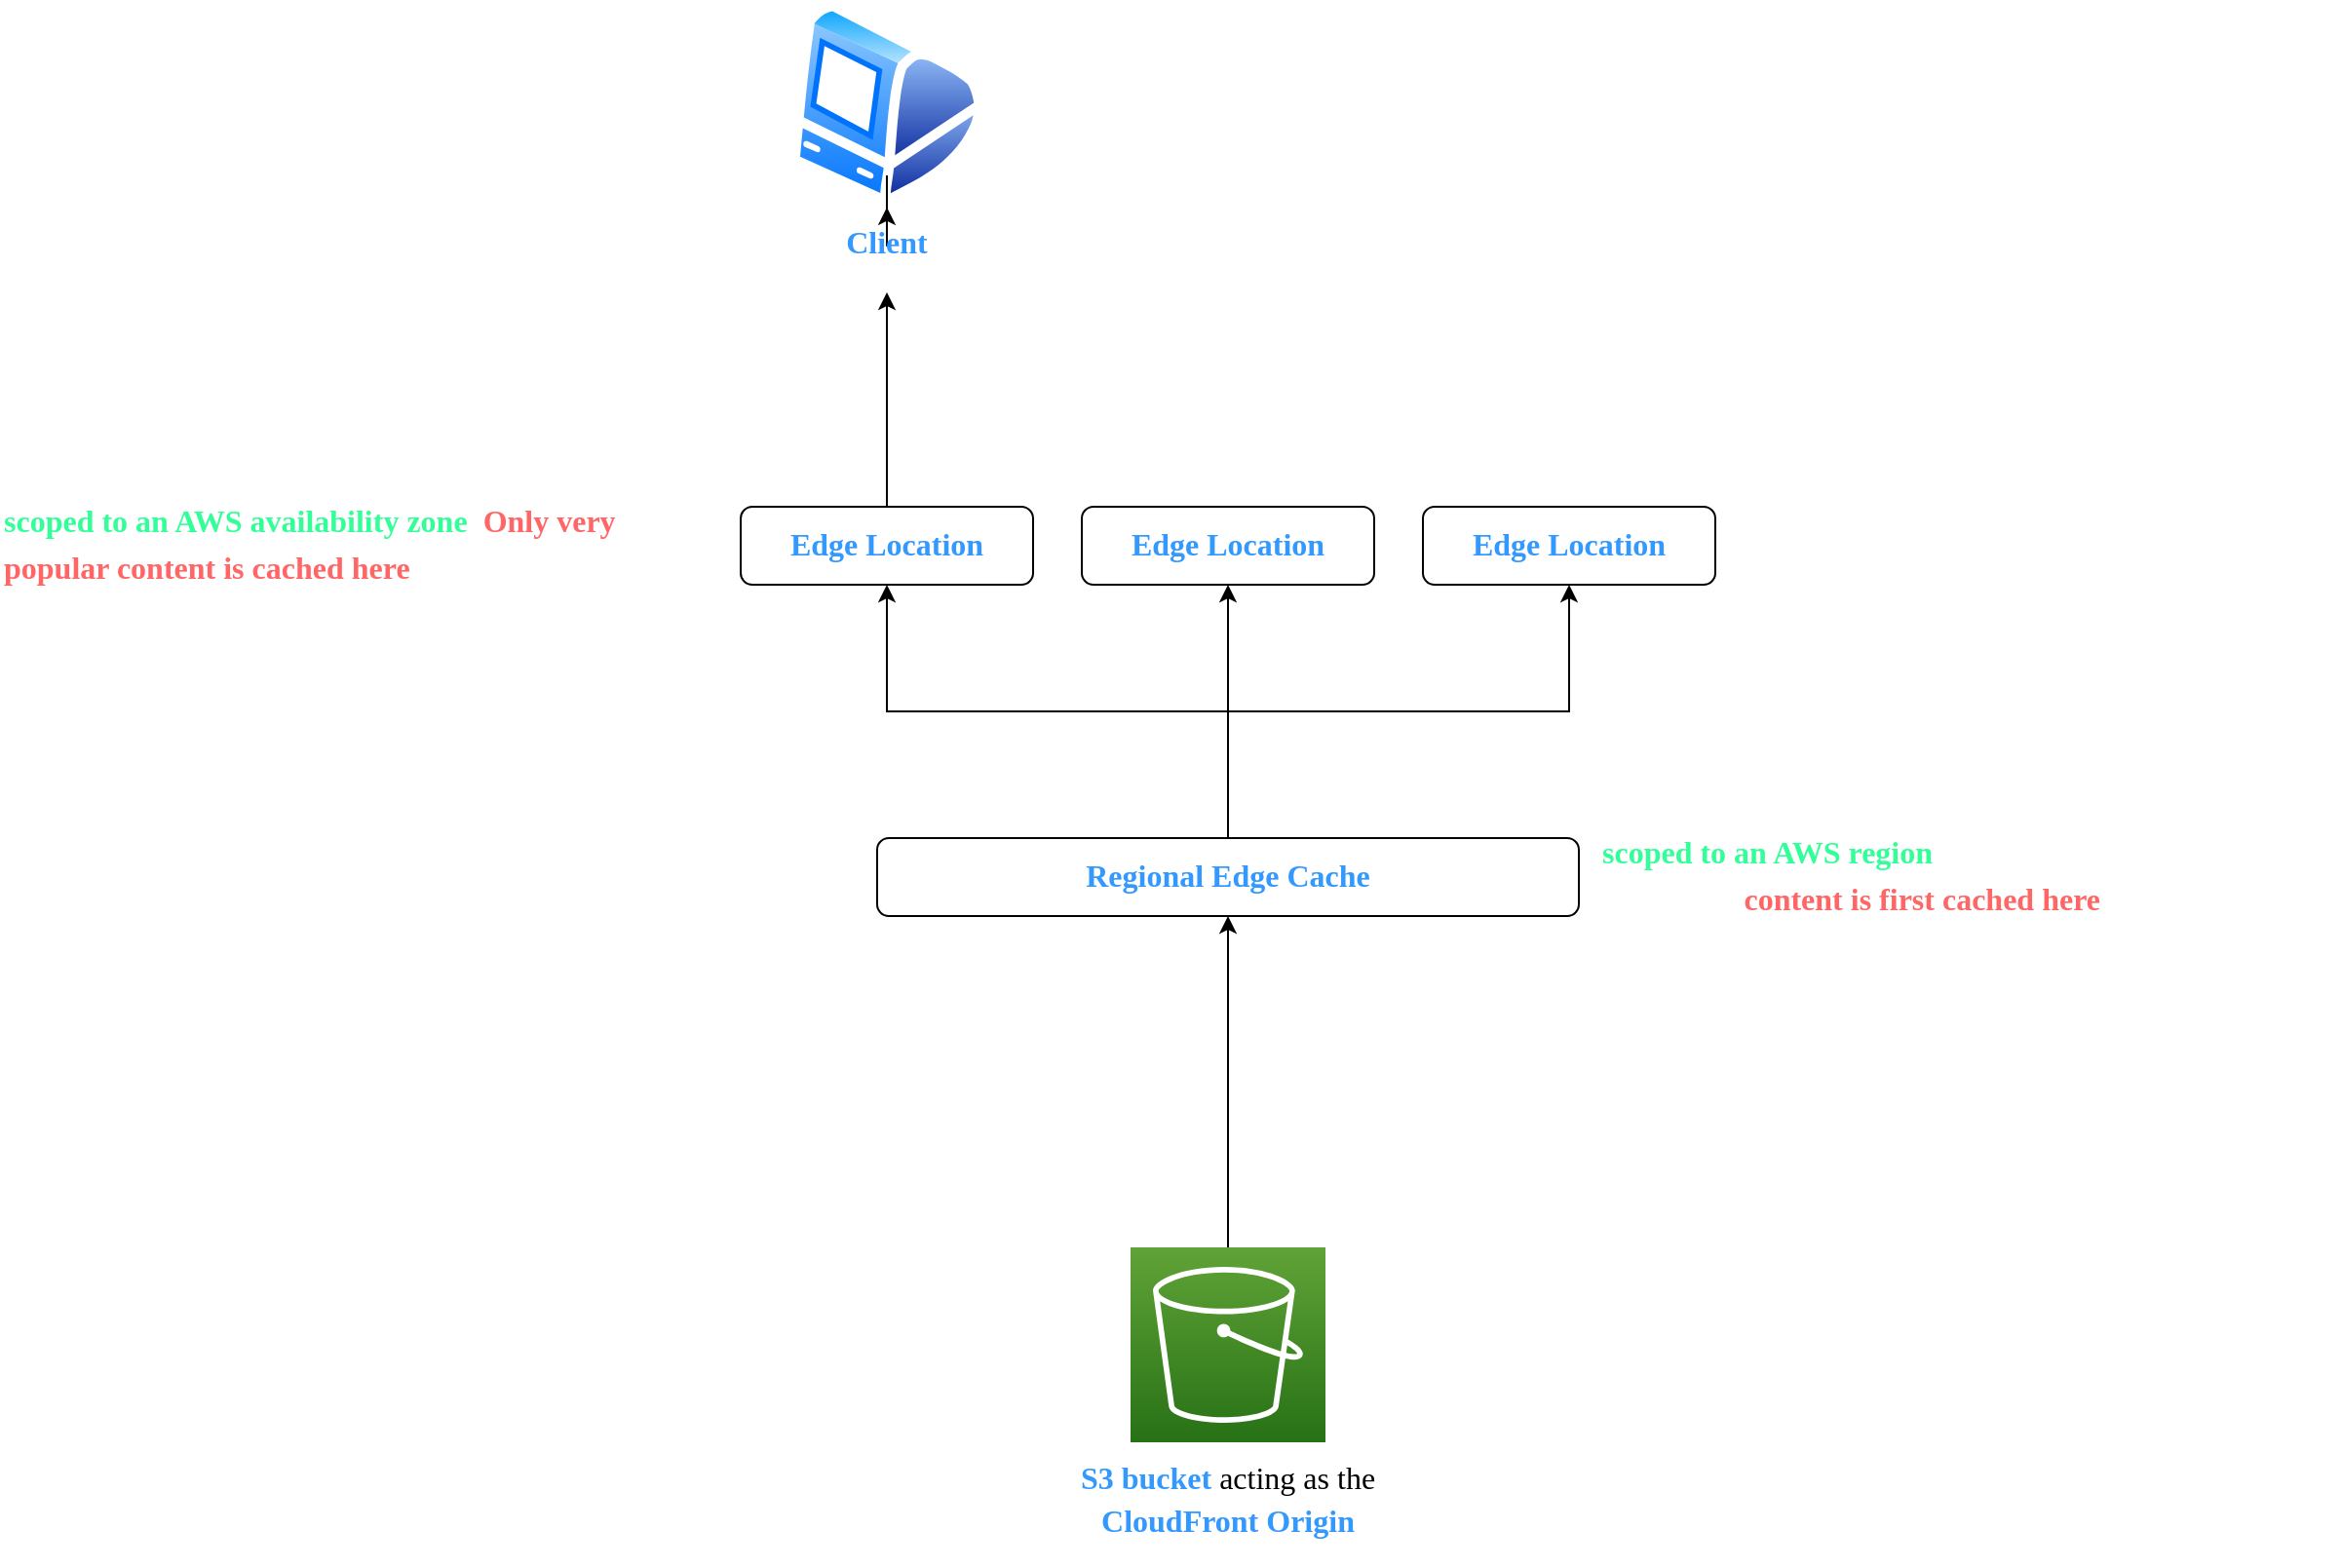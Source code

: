 <mxfile version="21.1.8" type="github" pages="3">
  <diagram name="CloudFront internal working" id="V3r-wftrt_TkLbyYv9ro">
    <mxGraphModel dx="2302" dy="1114" grid="1" gridSize="10" guides="1" tooltips="1" connect="1" arrows="1" fold="1" page="0" pageScale="1" pageWidth="850" pageHeight="1100" math="0" shadow="0">
      <root>
        <mxCell id="0" />
        <mxCell id="1" parent="0" />
        <mxCell id="EF10ieTRmU6v6lISkYv6-4" style="edgeStyle=orthogonalEdgeStyle;rounded=0;orthogonalLoop=1;jettySize=auto;html=1;entryX=0.5;entryY=1;entryDx=0;entryDy=0;" parent="1" source="EF10ieTRmU6v6lISkYv6-1" target="EF10ieTRmU6v6lISkYv6-3" edge="1">
          <mxGeometry relative="1" as="geometry" />
        </mxCell>
        <mxCell id="EF10ieTRmU6v6lISkYv6-1" value="" style="sketch=0;points=[[0,0,0],[0.25,0,0],[0.5,0,0],[0.75,0,0],[1,0,0],[0,1,0],[0.25,1,0],[0.5,1,0],[0.75,1,0],[1,1,0],[0,0.25,0],[0,0.5,0],[0,0.75,0],[1,0.25,0],[1,0.5,0],[1,0.75,0]];outlineConnect=0;fontColor=#232F3E;gradientColor=#60A337;gradientDirection=north;fillColor=#277116;strokeColor=#ffffff;dashed=0;verticalLabelPosition=bottom;verticalAlign=top;align=center;html=1;fontSize=12;fontStyle=0;aspect=fixed;shape=mxgraph.aws4.resourceIcon;resIcon=mxgraph.aws4.s3;" parent="1" vertex="1">
          <mxGeometry x="90" y="410" width="100" height="100" as="geometry" />
        </mxCell>
        <mxCell id="EF10ieTRmU6v6lISkYv6-2" value="&lt;p style=&quot;line-height: 170%;&quot;&gt;&lt;font style=&quot;font-size: 16px;&quot;&gt;&lt;b&gt;&lt;font color=&quot;#3399ff&quot;&gt;S3 bucket&lt;/font&gt;&lt;/b&gt; acting as the &lt;b&gt;&lt;font color=&quot;#3399ff&quot;&gt;CloudFront Origin&lt;/font&gt;&lt;/b&gt;&lt;/font&gt;&lt;/p&gt;" style="text;strokeColor=none;align=center;fillColor=none;html=1;verticalAlign=middle;whiteSpace=wrap;rounded=0;fontFamily=Poppins;fontSource=https%3A%2F%2Ffonts.googleapis.com%2Fcss%3Ffamily%3DPoppins;" parent="1" vertex="1">
          <mxGeometry x="50" y="520" width="180" height="40" as="geometry" />
        </mxCell>
        <mxCell id="EF10ieTRmU6v6lISkYv6-13" style="edgeStyle=orthogonalEdgeStyle;rounded=0;orthogonalLoop=1;jettySize=auto;html=1;entryX=0.5;entryY=1;entryDx=0;entryDy=0;" parent="1" source="EF10ieTRmU6v6lISkYv6-3" target="EF10ieTRmU6v6lISkYv6-7" edge="1">
          <mxGeometry relative="1" as="geometry" />
        </mxCell>
        <mxCell id="EF10ieTRmU6v6lISkYv6-16" style="edgeStyle=orthogonalEdgeStyle;rounded=0;orthogonalLoop=1;jettySize=auto;html=1;entryX=0.5;entryY=1;entryDx=0;entryDy=0;" parent="1" source="EF10ieTRmU6v6lISkYv6-3" target="EF10ieTRmU6v6lISkYv6-11" edge="1">
          <mxGeometry relative="1" as="geometry" />
        </mxCell>
        <mxCell id="EF10ieTRmU6v6lISkYv6-3" value="" style="rounded=1;whiteSpace=wrap;html=1;" parent="1" vertex="1">
          <mxGeometry x="-40" y="200" width="360" height="40" as="geometry" />
        </mxCell>
        <mxCell id="EF10ieTRmU6v6lISkYv6-14" style="edgeStyle=orthogonalEdgeStyle;rounded=0;orthogonalLoop=1;jettySize=auto;html=1;entryX=0.5;entryY=1;entryDx=0;entryDy=0;" parent="1" source="EF10ieTRmU6v6lISkYv6-6" target="EF10ieTRmU6v6lISkYv6-9" edge="1">
          <mxGeometry relative="1" as="geometry" />
        </mxCell>
        <mxCell id="EF10ieTRmU6v6lISkYv6-6" value="&lt;p style=&quot;line-height: 170%;&quot;&gt;&lt;font color=&quot;#3399ff&quot;&gt;&lt;span style=&quot;font-size: 16px;&quot;&gt;&lt;b&gt;Regional Edge Cache&lt;/b&gt;&lt;/span&gt;&lt;/font&gt;&lt;/p&gt;" style="text;strokeColor=none;align=center;fillColor=none;html=1;verticalAlign=middle;whiteSpace=wrap;rounded=0;fontFamily=Poppins;fontSource=https%3A%2F%2Ffonts.googleapis.com%2Fcss%3Ffamily%3DPoppins;" parent="1" vertex="1">
          <mxGeometry x="50" y="200" width="180" height="40" as="geometry" />
        </mxCell>
        <mxCell id="EF10ieTRmU6v6lISkYv6-17" style="edgeStyle=orthogonalEdgeStyle;rounded=0;orthogonalLoop=1;jettySize=auto;html=1;" parent="1" source="EF10ieTRmU6v6lISkYv6-7" edge="1">
          <mxGeometry relative="1" as="geometry">
            <mxPoint x="-35" y="-80" as="targetPoint" />
          </mxGeometry>
        </mxCell>
        <mxCell id="EF10ieTRmU6v6lISkYv6-7" value="" style="rounded=1;whiteSpace=wrap;html=1;" parent="1" vertex="1">
          <mxGeometry x="-110" y="30" width="150" height="40" as="geometry" />
        </mxCell>
        <mxCell id="EF10ieTRmU6v6lISkYv6-8" value="&lt;p style=&quot;line-height: 170%;&quot;&gt;&lt;font color=&quot;#3399ff&quot;&gt;&lt;span style=&quot;font-size: 16px;&quot;&gt;&lt;b&gt;Edge Location&lt;/b&gt;&lt;/span&gt;&lt;/font&gt;&lt;/p&gt;" style="text;strokeColor=none;align=center;fillColor=none;html=1;verticalAlign=middle;whiteSpace=wrap;rounded=0;fontFamily=Poppins;fontSource=https%3A%2F%2Ffonts.googleapis.com%2Fcss%3Ffamily%3DPoppins;" parent="1" vertex="1">
          <mxGeometry x="-100" y="35" width="130" height="30" as="geometry" />
        </mxCell>
        <mxCell id="EF10ieTRmU6v6lISkYv6-9" value="" style="rounded=1;whiteSpace=wrap;html=1;" parent="1" vertex="1">
          <mxGeometry x="65" y="30" width="150" height="40" as="geometry" />
        </mxCell>
        <mxCell id="EF10ieTRmU6v6lISkYv6-10" value="&lt;p style=&quot;line-height: 170%;&quot;&gt;&lt;font color=&quot;#3399ff&quot;&gt;&lt;span style=&quot;font-size: 16px;&quot;&gt;&lt;b&gt;Edge Location&lt;/b&gt;&lt;/span&gt;&lt;/font&gt;&lt;/p&gt;" style="text;strokeColor=none;align=center;fillColor=none;html=1;verticalAlign=middle;whiteSpace=wrap;rounded=0;fontFamily=Poppins;fontSource=https%3A%2F%2Ffonts.googleapis.com%2Fcss%3Ffamily%3DPoppins;" parent="1" vertex="1">
          <mxGeometry x="75" y="35" width="130" height="30" as="geometry" />
        </mxCell>
        <mxCell id="EF10ieTRmU6v6lISkYv6-11" value="" style="rounded=1;whiteSpace=wrap;html=1;" parent="1" vertex="1">
          <mxGeometry x="240" y="30" width="150" height="40" as="geometry" />
        </mxCell>
        <mxCell id="EF10ieTRmU6v6lISkYv6-12" value="&lt;p style=&quot;line-height: 170%;&quot;&gt;&lt;font color=&quot;#3399ff&quot;&gt;&lt;span style=&quot;font-size: 16px;&quot;&gt;&lt;b&gt;Edge Location&lt;/b&gt;&lt;/span&gt;&lt;/font&gt;&lt;/p&gt;" style="text;strokeColor=none;align=center;fillColor=none;html=1;verticalAlign=middle;whiteSpace=wrap;rounded=0;fontFamily=Poppins;fontSource=https%3A%2F%2Ffonts.googleapis.com%2Fcss%3Ffamily%3DPoppins;" parent="1" vertex="1">
          <mxGeometry x="250" y="35" width="130" height="30" as="geometry" />
        </mxCell>
        <mxCell id="EF10ieTRmU6v6lISkYv6-18" value="" style="image;aspect=fixed;perimeter=ellipsePerimeter;html=1;align=center;shadow=0;dashed=0;spacingTop=3;image=img/lib/active_directory/mac_client.svg;" parent="1" vertex="1">
          <mxGeometry x="-85" y="-230" width="100" height="106.38" as="geometry" />
        </mxCell>
        <mxCell id="jlqxwxX7biqDLsvadqYq-1" value="" style="edgeStyle=orthogonalEdgeStyle;rounded=0;orthogonalLoop=1;jettySize=auto;html=1;" edge="1" parent="1" source="EF10ieTRmU6v6lISkYv6-19" target="EF10ieTRmU6v6lISkYv6-18">
          <mxGeometry relative="1" as="geometry" />
        </mxCell>
        <mxCell id="EF10ieTRmU6v6lISkYv6-19" value="&lt;p style=&quot;line-height: 170%;&quot;&gt;&lt;font color=&quot;#3399ff&quot;&gt;&lt;span style=&quot;font-size: 16px;&quot;&gt;&lt;b&gt;Client&lt;/b&gt;&lt;/span&gt;&lt;/font&gt;&lt;/p&gt;" style="text;strokeColor=none;align=center;fillColor=none;html=1;verticalAlign=middle;whiteSpace=wrap;rounded=0;fontFamily=Poppins;fontSource=https%3A%2F%2Ffonts.googleapis.com%2Fcss%3Ffamily%3DPoppins;" parent="1" vertex="1">
          <mxGeometry x="-65" y="-120" width="60" height="30" as="geometry" />
        </mxCell>
        <mxCell id="EF10ieTRmU6v6lISkYv6-21" value="&lt;p style=&quot;line-height: 177%;&quot;&gt;&lt;span style=&quot;font-size: 16px;&quot;&gt;&lt;font color=&quot;#33ff99&quot;&gt;&lt;b&gt;scoped to an AWS region&lt;/b&gt;&lt;/font&gt;&lt;font color=&quot;#ffffff&quot;&gt;. Size of this cache is much larger. The &lt;/font&gt;&lt;b style=&quot;&quot;&gt;&lt;font color=&quot;#ff6666&quot;&gt;content is first cached here&lt;/font&gt;&lt;/b&gt;&lt;font color=&quot;#ffffff&quot;&gt;.&lt;/font&gt;&lt;/span&gt;&lt;/p&gt;" style="text;strokeColor=none;align=left;fillColor=none;html=1;verticalAlign=middle;whiteSpace=wrap;rounded=0;fontFamily=Poppins;fontSource=https%3A%2F%2Ffonts.googleapis.com%2Fcss%3Ffamily%3DPoppins;" parent="1" vertex="1">
          <mxGeometry x="330" y="182.5" width="380" height="75" as="geometry" />
        </mxCell>
        <mxCell id="EF10ieTRmU6v6lISkYv6-22" value="&lt;p style=&quot;line-height: 177%;&quot;&gt;&lt;span style=&quot;font-size: 16px;&quot;&gt;&lt;b style=&quot;&quot;&gt;&lt;font color=&quot;#33ff99&quot;&gt;scoped to an AWS availability zone&lt;/font&gt;&lt;/b&gt;&lt;font color=&quot;#ffffff&quot;&gt;. &lt;/font&gt;&lt;font color=&quot;#ff6666&quot;&gt;&lt;b&gt;Only very popular content is cached here&lt;/b&gt;&lt;/font&gt;&lt;font style=&quot;&quot; color=&quot;#ffffff&quot;&gt;.&lt;/font&gt;&lt;/span&gt;&lt;/p&gt;" style="text;strokeColor=none;align=left;fillColor=none;html=1;verticalAlign=middle;whiteSpace=wrap;rounded=0;fontFamily=Poppins;fontSource=https%3A%2F%2Ffonts.googleapis.com%2Fcss%3Ffamily%3DPoppins;" parent="1" vertex="1">
          <mxGeometry x="-490" y="22.5" width="370" height="55" as="geometry" />
        </mxCell>
      </root>
    </mxGraphModel>
  </diagram>
  <diagram id="hDz3sKM490FH-KXC5BU7" name="S3 Origin Group">
    <mxGraphModel dx="2702" dy="714" grid="1" gridSize="10" guides="1" tooltips="1" connect="1" arrows="1" fold="1" page="0" pageScale="1" pageWidth="850" pageHeight="1100" math="0" shadow="0">
      <root>
        <mxCell id="0" />
        <mxCell id="1" parent="0" />
        <mxCell id="sO7FDEx-i8yem20rKlk1-4" value="" style="rounded=1;whiteSpace=wrap;html=1;" parent="1" vertex="1">
          <mxGeometry x="-320" y="30" width="240" height="220" as="geometry" />
        </mxCell>
        <mxCell id="sO7FDEx-i8yem20rKlk1-2" value="" style="sketch=0;points=[[0,0,0],[0.25,0,0],[0.5,0,0],[0.75,0,0],[1,0,0],[0,1,0],[0.25,1,0],[0.5,1,0],[0.75,1,0],[1,1,0],[0,0.25,0],[0,0.5,0],[0,0.75,0],[1,0.25,0],[1,0.5,0],[1,0.75,0]];outlineConnect=0;fontColor=#232F3E;gradientColor=#60A337;gradientDirection=north;fillColor=#277116;strokeColor=#ffffff;dashed=0;verticalLabelPosition=bottom;verticalAlign=top;align=center;html=1;fontSize=12;fontStyle=0;aspect=fixed;shape=mxgraph.aws4.resourceIcon;resIcon=mxgraph.aws4.s3;" parent="1" vertex="1">
          <mxGeometry x="-250" y="90" width="100" height="100" as="geometry" />
        </mxCell>
        <mxCell id="sO7FDEx-i8yem20rKlk1-3" value="&lt;font color=&quot;#3399ff&quot; data-font-src=&quot;https://fonts.googleapis.com/css?family=Poppins&quot; face=&quot;Poppins&quot; style=&quot;font-size: 16px;&quot;&gt;&lt;b&gt;Primary Origin&lt;/b&gt;&lt;/font&gt;" style="text;strokeColor=none;align=center;fillColor=none;html=1;verticalAlign=middle;whiteSpace=wrap;rounded=0;" parent="1" vertex="1">
          <mxGeometry x="-260" y="190" width="120" height="30" as="geometry" />
        </mxCell>
        <mxCell id="sO7FDEx-i8yem20rKlk1-5" value="" style="rounded=1;whiteSpace=wrap;html=1;" parent="1" vertex="1">
          <mxGeometry x="-320" y="400" width="240" height="220" as="geometry" />
        </mxCell>
        <mxCell id="sO7FDEx-i8yem20rKlk1-6" value="" style="sketch=0;points=[[0,0,0],[0.25,0,0],[0.5,0,0],[0.75,0,0],[1,0,0],[0,1,0],[0.25,1,0],[0.5,1,0],[0.75,1,0],[1,1,0],[0,0.25,0],[0,0.5,0],[0,0.75,0],[1,0.25,0],[1,0.5,0],[1,0.75,0]];outlineConnect=0;fontColor=#232F3E;gradientColor=#60A337;gradientDirection=north;fillColor=#277116;strokeColor=#ffffff;dashed=0;verticalLabelPosition=bottom;verticalAlign=top;align=center;html=1;fontSize=12;fontStyle=0;aspect=fixed;shape=mxgraph.aws4.resourceIcon;resIcon=mxgraph.aws4.s3;" parent="1" vertex="1">
          <mxGeometry x="-250" y="460" width="100" height="100" as="geometry" />
        </mxCell>
        <mxCell id="sO7FDEx-i8yem20rKlk1-7" value="&lt;font color=&quot;#3399ff&quot; data-font-src=&quot;https://fonts.googleapis.com/css?family=Poppins&quot; face=&quot;Poppins&quot; style=&quot;font-size: 16px;&quot;&gt;&lt;b&gt;Secondary Origin&lt;/b&gt;&lt;/font&gt;" style="text;strokeColor=none;align=center;fillColor=none;html=1;verticalAlign=middle;whiteSpace=wrap;rounded=0;" parent="1" vertex="1">
          <mxGeometry x="-270" y="560" width="140" height="30" as="geometry" />
        </mxCell>
        <mxCell id="sO7FDEx-i8yem20rKlk1-9" style="edgeStyle=orthogonalEdgeStyle;rounded=0;orthogonalLoop=1;jettySize=auto;html=1;entryX=0.5;entryY=0;entryDx=0;entryDy=0;entryPerimeter=0;" parent="1" source="sO7FDEx-i8yem20rKlk1-3" target="sO7FDEx-i8yem20rKlk1-6" edge="1">
          <mxGeometry relative="1" as="geometry" />
        </mxCell>
        <mxCell id="sO7FDEx-i8yem20rKlk1-10" value="&lt;font color=&quot;#ffffff&quot; data-font-src=&quot;https://fonts.googleapis.com/css?family=Poppins&quot; face=&quot;Poppins&quot; style=&quot;font-size: 16px;&quot;&gt;Data Replication&lt;/font&gt;" style="text;strokeColor=none;align=center;fillColor=none;html=1;verticalAlign=middle;whiteSpace=wrap;rounded=0;" parent="1" vertex="1">
          <mxGeometry x="-190" y="320" width="140" height="30" as="geometry" />
        </mxCell>
        <mxCell id="sO7FDEx-i8yem20rKlk1-14" style="edgeStyle=orthogonalEdgeStyle;rounded=0;orthogonalLoop=1;jettySize=auto;html=1;entryX=0;entryY=0.5;entryDx=0;entryDy=0;" parent="1" source="sO7FDEx-i8yem20rKlk1-11" target="sO7FDEx-i8yem20rKlk1-5" edge="1">
          <mxGeometry relative="1" as="geometry" />
        </mxCell>
        <mxCell id="sO7FDEx-i8yem20rKlk1-15" style="edgeStyle=orthogonalEdgeStyle;rounded=0;orthogonalLoop=1;jettySize=auto;html=1;entryX=0;entryY=0.5;entryDx=0;entryDy=0;fontColor=#FFFFFF;strokeColor=#FF6666;" parent="1" source="sO7FDEx-i8yem20rKlk1-11" target="sO7FDEx-i8yem20rKlk1-4" edge="1">
          <mxGeometry relative="1" as="geometry" />
        </mxCell>
        <mxCell id="sO7FDEx-i8yem20rKlk1-11" value="" style="sketch=0;points=[[0,0,0],[0.25,0,0],[0.5,0,0],[0.75,0,0],[1,0,0],[0,1,0],[0.25,1,0],[0.5,1,0],[0.75,1,0],[1,1,0],[0,0.25,0],[0,0.5,0],[0,0.75,0],[1,0.25,0],[1,0.5,0],[1,0.75,0]];outlineConnect=0;fontColor=#232F3E;gradientColor=#945DF2;gradientDirection=north;fillColor=#5A30B5;strokeColor=#ffffff;dashed=0;verticalLabelPosition=bottom;verticalAlign=top;align=center;html=1;fontSize=12;fontStyle=0;aspect=fixed;shape=mxgraph.aws4.resourceIcon;resIcon=mxgraph.aws4.cloudfront;" parent="1" vertex="1">
          <mxGeometry x="-840" y="285" width="100" height="100" as="geometry" />
        </mxCell>
        <mxCell id="sO7FDEx-i8yem20rKlk1-16" value="&lt;font color=&quot;#ffffff&quot; data-font-src=&quot;https://fonts.googleapis.com/css?family=Poppins&quot; face=&quot;Poppins&quot; style=&quot;font-size: 16px;&quot;&gt;failover&lt;/font&gt;" style="text;strokeColor=none;align=center;fillColor=none;html=1;verticalAlign=middle;whiteSpace=wrap;rounded=0;" parent="1" vertex="1">
          <mxGeometry x="-460" y="100" width="80" height="30" as="geometry" />
        </mxCell>
        <mxCell id="sO7FDEx-i8yem20rKlk1-17" value="&lt;font color=&quot;#ffffff&quot; data-font-src=&quot;https://fonts.googleapis.com/css?family=Poppins&quot; face=&quot;Poppins&quot; style=&quot;font-size: 16px;&quot;&gt;relying on the secondary origin&lt;/font&gt;" style="text;strokeColor=none;align=center;fillColor=none;html=1;verticalAlign=middle;whiteSpace=wrap;rounded=0;" parent="1" vertex="1">
          <mxGeometry x="-550" y="520" width="260" height="30" as="geometry" />
        </mxCell>
        <mxCell id="sO7FDEx-i8yem20rKlk1-18" value="&lt;font color=&quot;#66ffb3&quot; face=&quot;Poppins&quot;&gt;&lt;span style=&quot;font-size: 16px;&quot;&gt;&lt;b&gt;AWS Region A&lt;/b&gt;&lt;/span&gt;&lt;/font&gt;" style="text;strokeColor=none;align=center;fillColor=none;html=1;verticalAlign=middle;whiteSpace=wrap;rounded=0;" parent="1" vertex="1">
          <mxGeometry x="-310" y="40" width="120" height="30" as="geometry" />
        </mxCell>
        <mxCell id="sO7FDEx-i8yem20rKlk1-19" value="&lt;font color=&quot;#66ffb3&quot; face=&quot;Poppins&quot;&gt;&lt;span style=&quot;font-size: 16px;&quot;&gt;&lt;b&gt;AWS Region B&lt;/b&gt;&lt;/span&gt;&lt;/font&gt;" style="text;strokeColor=none;align=center;fillColor=none;html=1;verticalAlign=middle;whiteSpace=wrap;rounded=0;" parent="1" vertex="1">
          <mxGeometry x="-310" y="410" width="120" height="30" as="geometry" />
        </mxCell>
      </root>
    </mxGraphModel>
  </diagram>
  <diagram id="VkoTgT6KanOVE3Sqw5_x" name="Cache Behaviours">
    <mxGraphModel dx="1902" dy="1114" grid="1" gridSize="10" guides="1" tooltips="1" connect="1" arrows="1" fold="1" page="0" pageScale="1" pageWidth="850" pageHeight="1100" math="0" shadow="0">
      <root>
        <mxCell id="0" />
        <mxCell id="1" parent="0" />
        <mxCell id="02jX7v2DmBQKPjrSpM31-26" style="edgeStyle=orthogonalEdgeStyle;rounded=0;orthogonalLoop=1;jettySize=auto;html=1;entryX=0;entryY=0.5;entryDx=0;entryDy=0;entryPerimeter=0;" edge="1" parent="1" source="OedznCnb2xrIHh2k5acZ-1" target="02jX7v2DmBQKPjrSpM31-1">
          <mxGeometry relative="1" as="geometry" />
        </mxCell>
        <mxCell id="OedznCnb2xrIHh2k5acZ-1" value="" style="image;aspect=fixed;perimeter=ellipsePerimeter;html=1;align=center;shadow=0;dashed=0;spacingTop=3;image=img/lib/active_directory/mac_client.svg;" vertex="1" parent="1">
          <mxGeometry x="-100" y="90" width="100" height="106.38" as="geometry" />
        </mxCell>
        <mxCell id="OedznCnb2xrIHh2k5acZ-2" value="&lt;p style=&quot;line-height: 170%;&quot;&gt;&lt;font color=&quot;#3399ff&quot;&gt;&lt;span style=&quot;font-size: 16px;&quot;&gt;&lt;b&gt;Client&lt;/b&gt;&lt;/span&gt;&lt;/font&gt;&lt;/p&gt;" style="text;strokeColor=none;align=center;fillColor=none;html=1;verticalAlign=middle;whiteSpace=wrap;rounded=0;fontFamily=Poppins;fontSource=https%3A%2F%2Ffonts.googleapis.com%2Fcss%3Ffamily%3DPoppins;" vertex="1" parent="1">
          <mxGeometry x="-80" y="200" width="60" height="30" as="geometry" />
        </mxCell>
        <mxCell id="02jX7v2DmBQKPjrSpM31-1" value="" style="sketch=0;points=[[0,0,0],[0.25,0,0],[0.5,0,0],[0.75,0,0],[1,0,0],[0,1,0],[0.25,1,0],[0.5,1,0],[0.75,1,0],[1,1,0],[0,0.25,0],[0,0.5,0],[0,0.75,0],[1,0.25,0],[1,0.5,0],[1,0.75,0]];outlineConnect=0;fontColor=#232F3E;gradientColor=#945DF2;gradientDirection=north;fillColor=#5A30B5;strokeColor=#ffffff;dashed=0;verticalLabelPosition=bottom;verticalAlign=top;align=center;html=1;fontSize=12;fontStyle=0;aspect=fixed;shape=mxgraph.aws4.resourceIcon;resIcon=mxgraph.aws4.cloudfront;" vertex="1" parent="1">
          <mxGeometry x="320" y="93.19" width="100" height="100" as="geometry" />
        </mxCell>
        <mxCell id="02jX7v2DmBQKPjrSpM31-2" value="&lt;p style=&quot;line-height: 170%;&quot;&gt;&lt;font color=&quot;#3399ff&quot;&gt;&lt;span style=&quot;font-size: 16px;&quot;&gt;&lt;b&gt;CloudFront distribution&lt;/b&gt;&lt;/span&gt;&lt;/font&gt;&lt;/p&gt;" style="text;strokeColor=none;align=center;fillColor=none;html=1;verticalAlign=middle;whiteSpace=wrap;rounded=0;fontFamily=Poppins;fontSource=https%3A%2F%2Ffonts.googleapis.com%2Fcss%3Ffamily%3DPoppins;" vertex="1" parent="1">
          <mxGeometry x="320" y="196.38" width="100" height="50" as="geometry" />
        </mxCell>
        <mxCell id="02jX7v2DmBQKPjrSpM31-3" value="" style="rounded=1;whiteSpace=wrap;html=1;" vertex="1" parent="1">
          <mxGeometry x="640" y="-136.81" width="140" height="560" as="geometry" />
        </mxCell>
        <mxCell id="02jX7v2DmBQKPjrSpM31-4" value="" style="sketch=0;points=[[0,0,0],[0.25,0,0],[0.5,0,0],[0.75,0,0],[1,0,0],[0,1,0],[0.25,1,0],[0.5,1,0],[0.75,1,0],[1,1,0],[0,0.25,0],[0,0.5,0],[0,0.75,0],[1,0.25,0],[1,0.5,0],[1,0.75,0]];outlineConnect=0;fontColor=#232F3E;gradientColor=#60A337;gradientDirection=north;fillColor=#277116;strokeColor=#ffffff;dashed=0;verticalLabelPosition=bottom;verticalAlign=top;align=center;html=1;fontSize=12;fontStyle=0;aspect=fixed;shape=mxgraph.aws4.resourceIcon;resIcon=mxgraph.aws4.s3;" vertex="1" parent="1">
          <mxGeometry x="960" y="240" width="100" height="100" as="geometry" />
        </mxCell>
        <mxCell id="02jX7v2DmBQKPjrSpM31-5" value="" style="sketch=0;points=[[0,0,0],[0.25,0,0],[0.5,0,0],[0.75,0,0],[1,0,0],[0,1,0],[0.25,1,0],[0.5,1,0],[0.75,1,0],[1,1,0],[0,0.25,0],[0,0.5,0],[0,0.75,0],[1,0.25,0],[1,0.5,0],[1,0.75,0]];outlineConnect=0;fontColor=#232F3E;gradientColor=#F78E04;gradientDirection=north;fillColor=#D05C17;strokeColor=#ffffff;dashed=0;verticalLabelPosition=bottom;verticalAlign=top;align=center;html=1;fontSize=12;fontStyle=0;aspect=fixed;shape=mxgraph.aws4.resourceIcon;resIcon=mxgraph.aws4.ec2;" vertex="1" parent="1">
          <mxGeometry x="960" y="-125" width="100" height="100" as="geometry" />
        </mxCell>
        <mxCell id="02jX7v2DmBQKPjrSpM31-6" value="&lt;p style=&quot;line-height: 170%;&quot;&gt;&lt;font color=&quot;#3399ff&quot;&gt;&lt;span style=&quot;font-size: 16px;&quot;&gt;&lt;b&gt;EC2 instance&lt;/b&gt;&lt;/span&gt;&lt;/font&gt;&lt;/p&gt;" style="text;strokeColor=none;align=center;fillColor=none;html=1;verticalAlign=middle;whiteSpace=wrap;rounded=0;fontFamily=Poppins;fontSource=https%3A%2F%2Ffonts.googleapis.com%2Fcss%3Ffamily%3DPoppins;" vertex="1" parent="1">
          <mxGeometry x="950" y="-25" width="120" height="30" as="geometry" />
        </mxCell>
        <mxCell id="02jX7v2DmBQKPjrSpM31-19" style="edgeStyle=orthogonalEdgeStyle;rounded=0;orthogonalLoop=1;jettySize=auto;html=1;strokeColor=#66FFB3;" edge="1" parent="1" source="02jX7v2DmBQKPjrSpM31-7">
          <mxGeometry relative="1" as="geometry">
            <mxPoint x="610" y="30" as="targetPoint" />
          </mxGeometry>
        </mxCell>
        <mxCell id="02jX7v2DmBQKPjrSpM31-7" value="&lt;p style=&quot;line-height: 160%;&quot;&gt;&lt;font data-font-src=&quot;https://fonts.googleapis.com/css?family=Poppins&quot; face=&quot;Poppins&quot; style=&quot;font-size: 16px;&quot;&gt;Generates &lt;b&gt;&lt;font color=&quot;#ff99ff&quot;&gt;signed cookies&lt;/font&gt;&lt;/b&gt; which will be used to authenticate users.&lt;/font&gt;&lt;/p&gt;" style="text;strokeColor=none;align=left;fillColor=none;html=1;verticalAlign=middle;whiteSpace=wrap;rounded=0;" vertex="1" parent="1">
          <mxGeometry x="960" y="5.0" width="300" height="50" as="geometry" />
        </mxCell>
        <mxCell id="02jX7v2DmBQKPjrSpM31-8" value="&lt;p style=&quot;line-height: 170%;&quot;&gt;&lt;font color=&quot;#3399ff&quot;&gt;&lt;span style=&quot;font-size: 16px;&quot;&gt;&lt;b&gt;S3 bucket&lt;/b&gt;&lt;/span&gt;&lt;/font&gt;&lt;/p&gt;" style="text;strokeColor=none;align=center;fillColor=none;html=1;verticalAlign=middle;whiteSpace=wrap;rounded=0;fontFamily=Poppins;fontSource=https%3A%2F%2Ffonts.googleapis.com%2Fcss%3Ffamily%3DPoppins;" vertex="1" parent="1">
          <mxGeometry x="965" y="340" width="90" height="30" as="geometry" />
        </mxCell>
        <mxCell id="02jX7v2DmBQKPjrSpM31-10" value="&lt;p style=&quot;line-height: 170%;&quot;&gt;&lt;font color=&quot;#3399ff&quot;&gt;&lt;span style=&quot;font-size: 16px;&quot;&gt;&lt;b&gt;Cache behaviours&lt;/b&gt;&lt;/span&gt;&lt;/font&gt;&lt;/p&gt;" style="text;strokeColor=none;align=center;fillColor=none;html=1;verticalAlign=middle;whiteSpace=wrap;rounded=0;fontFamily=Poppins;fontSource=https%3A%2F%2Ffonts.googleapis.com%2Fcss%3Ffamily%3DPoppins;" vertex="1" parent="1">
          <mxGeometry x="630" y="-170" width="160" height="30" as="geometry" />
        </mxCell>
        <mxCell id="02jX7v2DmBQKPjrSpM31-15" style="edgeStyle=orthogonalEdgeStyle;rounded=0;orthogonalLoop=1;jettySize=auto;html=1;strokeColor=#66FFB3;" edge="1" parent="1" source="02jX7v2DmBQKPjrSpM31-11">
          <mxGeometry relative="1" as="geometry">
            <mxPoint x="940" y="-35" as="targetPoint" />
          </mxGeometry>
        </mxCell>
        <mxCell id="02jX7v2DmBQKPjrSpM31-11" value="&lt;p style=&quot;line-height: 160%;&quot;&gt;&lt;font face=&quot;Poppins&quot;&gt;&lt;span style=&quot;font-size: 16px;&quot;&gt;/login&lt;/span&gt;&lt;/font&gt;&lt;/p&gt;" style="text;strokeColor=none;align=center;fillColor=none;html=1;verticalAlign=middle;whiteSpace=wrap;rounded=0;" vertex="1" parent="1">
          <mxGeometry x="680" y="-50" width="60" height="30" as="geometry" />
        </mxCell>
        <mxCell id="02jX7v2DmBQKPjrSpM31-23" style="edgeStyle=orthogonalEdgeStyle;rounded=0;orthogonalLoop=1;jettySize=auto;html=1;" edge="1" parent="1" source="02jX7v2DmBQKPjrSpM31-13">
          <mxGeometry relative="1" as="geometry">
            <mxPoint x="950" y="305" as="targetPoint" />
          </mxGeometry>
        </mxCell>
        <mxCell id="02jX7v2DmBQKPjrSpM31-13" value="&lt;p style=&quot;line-height: 160%;&quot;&gt;&lt;font face=&quot;Poppins&quot;&gt;&lt;span style=&quot;font-size: 16px;&quot;&gt;/*&lt;/span&gt;&lt;/font&gt;&lt;/p&gt;" style="text;strokeColor=none;align=center;fillColor=none;html=1;verticalAlign=middle;whiteSpace=wrap;rounded=0;" vertex="1" parent="1">
          <mxGeometry x="680" y="290" width="40" height="30" as="geometry" />
        </mxCell>
        <mxCell id="02jX7v2DmBQKPjrSpM31-14" style="edgeStyle=orthogonalEdgeStyle;rounded=0;orthogonalLoop=1;jettySize=auto;html=1;entryX=0;entryY=0.5;entryDx=0;entryDy=0;" edge="1" parent="1" source="02jX7v2DmBQKPjrSpM31-1" target="02jX7v2DmBQKPjrSpM31-13">
          <mxGeometry relative="1" as="geometry" />
        </mxCell>
        <mxCell id="02jX7v2DmBQKPjrSpM31-17" value="" style="sketch=0;points=[[0,0,0],[0.25,0,0],[0.5,0,0],[0.75,0,0],[1,0,0],[0,1,0],[0.25,1,0],[0.5,1,0],[0.75,1,0],[1,1,0],[0,0.25,0],[0,0.5,0],[0,0.75,0],[1,0.25,0],[1,0.5,0],[1,0.75,0]];outlineConnect=0;fontColor=#232F3E;gradientColor=#F54749;gradientDirection=north;fillColor=#C7131F;strokeColor=#ffffff;dashed=0;verticalLabelPosition=bottom;verticalAlign=top;align=center;html=1;fontSize=12;fontStyle=0;aspect=fixed;shape=mxgraph.aws4.resourceIcon;resIcon=mxgraph.aws4.key_management_service;" vertex="1" parent="1">
          <mxGeometry x="760" y="43.19" width="50" height="50" as="geometry" />
        </mxCell>
        <mxCell id="02jX7v2DmBQKPjrSpM31-20" value="&lt;p style=&quot;line-height: 160%;&quot;&gt;&lt;font color=&quot;#66b2ff&quot; face=&quot;Poppins&quot;&gt;&lt;span style=&quot;font-size: 16px;&quot;&gt;&lt;b&gt;Signed Cookies&lt;/b&gt;&lt;/span&gt;&lt;/font&gt;&lt;/p&gt;" style="text;strokeColor=none;align=center;fillColor=none;html=1;verticalAlign=middle;whiteSpace=wrap;rounded=0;" vertex="1" parent="1">
          <mxGeometry x="720" y="93.19" width="130" height="26.81" as="geometry" />
        </mxCell>
        <mxCell id="02jX7v2DmBQKPjrSpM31-21" value="" style="sketch=0;points=[[0,0,0],[0.25,0,0],[0.5,0,0],[0.75,0,0],[1,0,0],[0,1,0],[0.25,1,0],[0.5,1,0],[0.75,1,0],[1,1,0],[0,0.25,0],[0,0.5,0],[0,0.75,0],[1,0.25,0],[1,0.5,0],[1,0.75,0]];outlineConnect=0;fontColor=#232F3E;gradientColor=#F54749;gradientDirection=north;fillColor=#C7131F;strokeColor=#ffffff;dashed=0;verticalLabelPosition=bottom;verticalAlign=top;align=center;html=1;fontSize=12;fontStyle=0;aspect=fixed;shape=mxgraph.aws4.resourceIcon;resIcon=mxgraph.aws4.key_management_service;" vertex="1" parent="1">
          <mxGeometry x="480" y="273.19" width="50" height="50" as="geometry" />
        </mxCell>
        <mxCell id="02jX7v2DmBQKPjrSpM31-22" value="&lt;p style=&quot;line-height: 160%;&quot;&gt;&lt;font color=&quot;#ffffff&quot; face=&quot;Poppins&quot;&gt;&lt;span style=&quot;font-size: 16px;&quot;&gt;Signed Cookies sent with request is first verified&lt;/span&gt;&lt;/font&gt;&lt;/p&gt;" style="text;strokeColor=none;align=left;fillColor=default;html=1;verticalAlign=middle;whiteSpace=wrap;rounded=0;" vertex="1" parent="1">
          <mxGeometry x="480" y="330" width="210" height="50" as="geometry" />
        </mxCell>
        <mxCell id="02jX7v2DmBQKPjrSpM31-24" value="" style="sketch=0;points=[[0,0,0],[0.25,0,0],[0.5,0,0],[0.75,0,0],[1,0,0],[0,1,0],[0.25,1,0],[0.5,1,0],[0.75,1,0],[1,1,0],[0,0.25,0],[0,0.5,0],[0,0.75,0],[1,0.25,0],[1,0.5,0],[1,0.75,0]];outlineConnect=0;fontColor=#232F3E;gradientColor=#F54749;gradientDirection=north;fillColor=#C7131F;strokeColor=#ffffff;dashed=0;verticalLabelPosition=bottom;verticalAlign=top;align=center;html=1;fontSize=12;fontStyle=0;aspect=fixed;shape=mxgraph.aws4.resourceIcon;resIcon=mxgraph.aws4.key_management_service;" vertex="1" parent="1">
          <mxGeometry x="-75" y="265" width="50" height="50" as="geometry" />
        </mxCell>
        <mxCell id="02jX7v2DmBQKPjrSpM31-25" value="&lt;p style=&quot;line-height: 160%;&quot;&gt;&lt;font color=&quot;#ffffff&quot; face=&quot;Poppins&quot;&gt;&lt;span style=&quot;font-size: 16px;&quot;&gt;The generated signed cookies is stored in the client side&lt;/span&gt;&lt;/font&gt;&lt;/p&gt;" style="text;strokeColor=none;align=left;fillColor=none;html=1;verticalAlign=middle;whiteSpace=wrap;rounded=0;" vertex="1" parent="1">
          <mxGeometry x="-75" y="323.19" width="260" height="50" as="geometry" />
        </mxCell>
        <mxCell id="02jX7v2DmBQKPjrSpM31-12" style="edgeStyle=orthogonalEdgeStyle;rounded=0;orthogonalLoop=1;jettySize=auto;html=1;entryX=0;entryY=0.5;entryDx=0;entryDy=0;fillColor=#60a917;strokeColor=#66FFB3;" edge="1" parent="1" source="02jX7v2DmBQKPjrSpM31-1" target="02jX7v2DmBQKPjrSpM31-11">
          <mxGeometry relative="1" as="geometry" />
        </mxCell>
      </root>
    </mxGraphModel>
  </diagram>
</mxfile>
